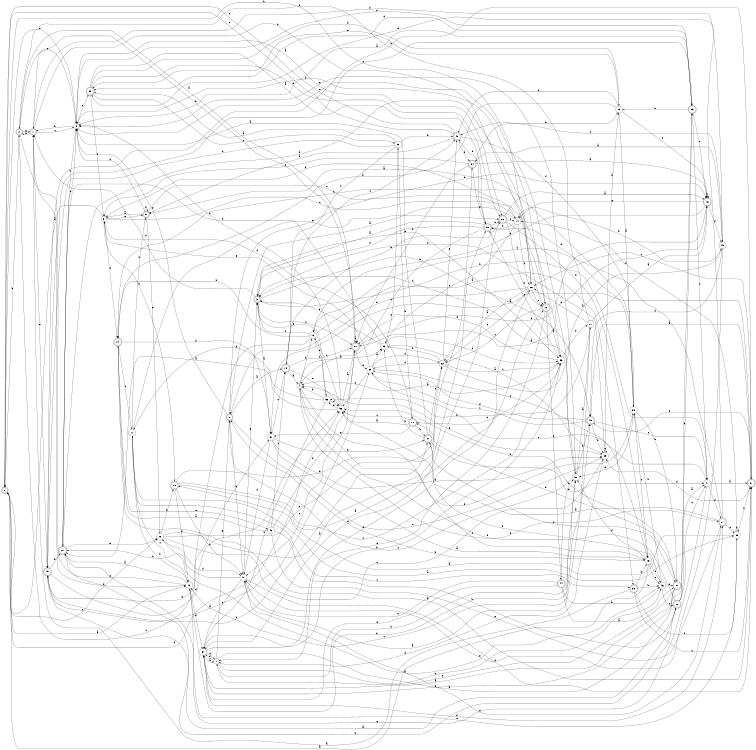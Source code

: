 digraph n48_4 {
__start0 [label="" shape="none"];

rankdir=LR;
size="8,5";

s0 [style="rounded,filled", color="black", fillcolor="white" shape="doublecircle", label="0"];
s1 [style="rounded,filled", color="black", fillcolor="white" shape="doublecircle", label="1"];
s2 [style="rounded,filled", color="black", fillcolor="white" shape="doublecircle", label="2"];
s3 [style="rounded,filled", color="black", fillcolor="white" shape="doublecircle", label="3"];
s4 [style="filled", color="black", fillcolor="white" shape="circle", label="4"];
s5 [style="rounded,filled", color="black", fillcolor="white" shape="doublecircle", label="5"];
s6 [style="filled", color="black", fillcolor="white" shape="circle", label="6"];
s7 [style="filled", color="black", fillcolor="white" shape="circle", label="7"];
s8 [style="rounded,filled", color="black", fillcolor="white" shape="doublecircle", label="8"];
s9 [style="filled", color="black", fillcolor="white" shape="circle", label="9"];
s10 [style="rounded,filled", color="black", fillcolor="white" shape="doublecircle", label="10"];
s11 [style="rounded,filled", color="black", fillcolor="white" shape="doublecircle", label="11"];
s12 [style="filled", color="black", fillcolor="white" shape="circle", label="12"];
s13 [style="filled", color="black", fillcolor="white" shape="circle", label="13"];
s14 [style="filled", color="black", fillcolor="white" shape="circle", label="14"];
s15 [style="filled", color="black", fillcolor="white" shape="circle", label="15"];
s16 [style="rounded,filled", color="black", fillcolor="white" shape="doublecircle", label="16"];
s17 [style="filled", color="black", fillcolor="white" shape="circle", label="17"];
s18 [style="rounded,filled", color="black", fillcolor="white" shape="doublecircle", label="18"];
s19 [style="rounded,filled", color="black", fillcolor="white" shape="doublecircle", label="19"];
s20 [style="filled", color="black", fillcolor="white" shape="circle", label="20"];
s21 [style="rounded,filled", color="black", fillcolor="white" shape="doublecircle", label="21"];
s22 [style="rounded,filled", color="black", fillcolor="white" shape="doublecircle", label="22"];
s23 [style="rounded,filled", color="black", fillcolor="white" shape="doublecircle", label="23"];
s24 [style="rounded,filled", color="black", fillcolor="white" shape="doublecircle", label="24"];
s25 [style="filled", color="black", fillcolor="white" shape="circle", label="25"];
s26 [style="filled", color="black", fillcolor="white" shape="circle", label="26"];
s27 [style="rounded,filled", color="black", fillcolor="white" shape="doublecircle", label="27"];
s28 [style="filled", color="black", fillcolor="white" shape="circle", label="28"];
s29 [style="filled", color="black", fillcolor="white" shape="circle", label="29"];
s30 [style="filled", color="black", fillcolor="white" shape="circle", label="30"];
s31 [style="rounded,filled", color="black", fillcolor="white" shape="doublecircle", label="31"];
s32 [style="filled", color="black", fillcolor="white" shape="circle", label="32"];
s33 [style="filled", color="black", fillcolor="white" shape="circle", label="33"];
s34 [style="filled", color="black", fillcolor="white" shape="circle", label="34"];
s35 [style="filled", color="black", fillcolor="white" shape="circle", label="35"];
s36 [style="rounded,filled", color="black", fillcolor="white" shape="doublecircle", label="36"];
s37 [style="rounded,filled", color="black", fillcolor="white" shape="doublecircle", label="37"];
s38 [style="rounded,filled", color="black", fillcolor="white" shape="doublecircle", label="38"];
s39 [style="rounded,filled", color="black", fillcolor="white" shape="doublecircle", label="39"];
s40 [style="rounded,filled", color="black", fillcolor="white" shape="doublecircle", label="40"];
s41 [style="filled", color="black", fillcolor="white" shape="circle", label="41"];
s42 [style="filled", color="black", fillcolor="white" shape="circle", label="42"];
s43 [style="filled", color="black", fillcolor="white" shape="circle", label="43"];
s44 [style="rounded,filled", color="black", fillcolor="white" shape="doublecircle", label="44"];
s45 [style="rounded,filled", color="black", fillcolor="white" shape="doublecircle", label="45"];
s46 [style="filled", color="black", fillcolor="white" shape="circle", label="46"];
s47 [style="filled", color="black", fillcolor="white" shape="circle", label="47"];
s48 [style="rounded,filled", color="black", fillcolor="white" shape="doublecircle", label="48"];
s49 [style="filled", color="black", fillcolor="white" shape="circle", label="49"];
s50 [style="rounded,filled", color="black", fillcolor="white" shape="doublecircle", label="50"];
s51 [style="filled", color="black", fillcolor="white" shape="circle", label="51"];
s52 [style="filled", color="black", fillcolor="white" shape="circle", label="52"];
s53 [style="filled", color="black", fillcolor="white" shape="circle", label="53"];
s54 [style="rounded,filled", color="black", fillcolor="white" shape="doublecircle", label="54"];
s55 [style="filled", color="black", fillcolor="white" shape="circle", label="55"];
s56 [style="filled", color="black", fillcolor="white" shape="circle", label="56"];
s57 [style="rounded,filled", color="black", fillcolor="white" shape="doublecircle", label="57"];
s58 [style="filled", color="black", fillcolor="white" shape="circle", label="58"];
s59 [style="rounded,filled", color="black", fillcolor="white" shape="doublecircle", label="59"];
s0 -> s12 [label="a"];
s0 -> s2 [label="b"];
s0 -> s28 [label="c"];
s0 -> s56 [label="d"];
s0 -> s9 [label="e"];
s1 -> s2 [label="a"];
s1 -> s26 [label="b"];
s1 -> s9 [label="c"];
s1 -> s43 [label="d"];
s1 -> s45 [label="e"];
s2 -> s50 [label="a"];
s2 -> s1 [label="b"];
s2 -> s51 [label="c"];
s2 -> s12 [label="d"];
s2 -> s9 [label="e"];
s3 -> s51 [label="a"];
s3 -> s40 [label="b"];
s3 -> s50 [label="c"];
s3 -> s1 [label="d"];
s3 -> s33 [label="e"];
s4 -> s53 [label="a"];
s4 -> s35 [label="b"];
s4 -> s49 [label="c"];
s4 -> s13 [label="d"];
s4 -> s27 [label="e"];
s5 -> s6 [label="a"];
s5 -> s5 [label="b"];
s5 -> s14 [label="c"];
s5 -> s9 [label="d"];
s5 -> s28 [label="e"];
s6 -> s0 [label="a"];
s6 -> s10 [label="b"];
s6 -> s18 [label="c"];
s6 -> s24 [label="d"];
s6 -> s5 [label="e"];
s7 -> s23 [label="a"];
s7 -> s30 [label="b"];
s7 -> s46 [label="c"];
s7 -> s34 [label="d"];
s7 -> s8 [label="e"];
s8 -> s19 [label="a"];
s8 -> s47 [label="b"];
s8 -> s25 [label="c"];
s8 -> s16 [label="d"];
s8 -> s9 [label="e"];
s9 -> s36 [label="a"];
s9 -> s1 [label="b"];
s9 -> s38 [label="c"];
s9 -> s23 [label="d"];
s9 -> s30 [label="e"];
s10 -> s18 [label="a"];
s10 -> s47 [label="b"];
s10 -> s33 [label="c"];
s10 -> s12 [label="d"];
s10 -> s54 [label="e"];
s11 -> s56 [label="a"];
s11 -> s37 [label="b"];
s11 -> s56 [label="c"];
s11 -> s6 [label="d"];
s11 -> s51 [label="e"];
s12 -> s21 [label="a"];
s12 -> s30 [label="b"];
s12 -> s17 [label="c"];
s12 -> s34 [label="d"];
s12 -> s1 [label="e"];
s13 -> s39 [label="a"];
s13 -> s24 [label="b"];
s13 -> s3 [label="c"];
s13 -> s55 [label="d"];
s13 -> s45 [label="e"];
s14 -> s8 [label="a"];
s14 -> s6 [label="b"];
s14 -> s26 [label="c"];
s14 -> s59 [label="d"];
s14 -> s53 [label="e"];
s15 -> s35 [label="a"];
s15 -> s24 [label="b"];
s15 -> s16 [label="c"];
s15 -> s48 [label="d"];
s15 -> s38 [label="e"];
s16 -> s50 [label="a"];
s16 -> s16 [label="b"];
s16 -> s13 [label="c"];
s16 -> s43 [label="d"];
s16 -> s14 [label="e"];
s17 -> s58 [label="a"];
s17 -> s12 [label="b"];
s17 -> s39 [label="c"];
s17 -> s5 [label="d"];
s17 -> s36 [label="e"];
s18 -> s33 [label="a"];
s18 -> s44 [label="b"];
s18 -> s32 [label="c"];
s18 -> s9 [label="d"];
s18 -> s7 [label="e"];
s19 -> s4 [label="a"];
s19 -> s36 [label="b"];
s19 -> s48 [label="c"];
s19 -> s50 [label="d"];
s19 -> s56 [label="e"];
s20 -> s16 [label="a"];
s20 -> s55 [label="b"];
s20 -> s12 [label="c"];
s20 -> s26 [label="d"];
s20 -> s2 [label="e"];
s21 -> s22 [label="a"];
s21 -> s9 [label="b"];
s21 -> s9 [label="c"];
s21 -> s18 [label="d"];
s21 -> s28 [label="e"];
s22 -> s41 [label="a"];
s22 -> s45 [label="b"];
s22 -> s41 [label="c"];
s22 -> s23 [label="d"];
s22 -> s4 [label="e"];
s23 -> s9 [label="a"];
s23 -> s15 [label="b"];
s23 -> s41 [label="c"];
s23 -> s38 [label="d"];
s23 -> s16 [label="e"];
s24 -> s31 [label="a"];
s24 -> s33 [label="b"];
s24 -> s17 [label="c"];
s24 -> s51 [label="d"];
s24 -> s42 [label="e"];
s25 -> s15 [label="a"];
s25 -> s3 [label="b"];
s25 -> s25 [label="c"];
s25 -> s7 [label="d"];
s25 -> s4 [label="e"];
s26 -> s32 [label="a"];
s26 -> s0 [label="b"];
s26 -> s18 [label="c"];
s26 -> s8 [label="d"];
s26 -> s32 [label="e"];
s27 -> s37 [label="a"];
s27 -> s13 [label="b"];
s27 -> s58 [label="c"];
s27 -> s47 [label="d"];
s27 -> s38 [label="e"];
s28 -> s59 [label="a"];
s28 -> s32 [label="b"];
s28 -> s25 [label="c"];
s28 -> s47 [label="d"];
s28 -> s10 [label="e"];
s29 -> s53 [label="a"];
s29 -> s56 [label="b"];
s29 -> s49 [label="c"];
s29 -> s32 [label="d"];
s29 -> s6 [label="e"];
s30 -> s20 [label="a"];
s30 -> s40 [label="b"];
s30 -> s8 [label="c"];
s30 -> s3 [label="d"];
s30 -> s9 [label="e"];
s31 -> s51 [label="a"];
s31 -> s45 [label="b"];
s31 -> s26 [label="c"];
s31 -> s25 [label="d"];
s31 -> s40 [label="e"];
s32 -> s43 [label="a"];
s32 -> s53 [label="b"];
s32 -> s33 [label="c"];
s32 -> s29 [label="d"];
s32 -> s48 [label="e"];
s33 -> s4 [label="a"];
s33 -> s11 [label="b"];
s33 -> s59 [label="c"];
s33 -> s20 [label="d"];
s33 -> s50 [label="e"];
s34 -> s7 [label="a"];
s34 -> s33 [label="b"];
s34 -> s7 [label="c"];
s34 -> s27 [label="d"];
s34 -> s26 [label="e"];
s35 -> s5 [label="a"];
s35 -> s57 [label="b"];
s35 -> s49 [label="c"];
s35 -> s59 [label="d"];
s35 -> s30 [label="e"];
s36 -> s16 [label="a"];
s36 -> s18 [label="b"];
s36 -> s14 [label="c"];
s36 -> s34 [label="d"];
s36 -> s49 [label="e"];
s37 -> s9 [label="a"];
s37 -> s53 [label="b"];
s37 -> s32 [label="c"];
s37 -> s57 [label="d"];
s37 -> s41 [label="e"];
s38 -> s59 [label="a"];
s38 -> s15 [label="b"];
s38 -> s6 [label="c"];
s38 -> s36 [label="d"];
s38 -> s52 [label="e"];
s39 -> s1 [label="a"];
s39 -> s46 [label="b"];
s39 -> s31 [label="c"];
s39 -> s49 [label="d"];
s39 -> s58 [label="e"];
s40 -> s31 [label="a"];
s40 -> s25 [label="b"];
s40 -> s29 [label="c"];
s40 -> s29 [label="d"];
s40 -> s41 [label="e"];
s41 -> s31 [label="a"];
s41 -> s3 [label="b"];
s41 -> s29 [label="c"];
s41 -> s27 [label="d"];
s41 -> s21 [label="e"];
s42 -> s24 [label="a"];
s42 -> s22 [label="b"];
s42 -> s19 [label="c"];
s42 -> s50 [label="d"];
s42 -> s27 [label="e"];
s43 -> s54 [label="a"];
s43 -> s14 [label="b"];
s43 -> s48 [label="c"];
s43 -> s40 [label="d"];
s43 -> s47 [label="e"];
s44 -> s57 [label="a"];
s44 -> s46 [label="b"];
s44 -> s47 [label="c"];
s44 -> s30 [label="d"];
s44 -> s34 [label="e"];
s45 -> s29 [label="a"];
s45 -> s37 [label="b"];
s45 -> s23 [label="c"];
s45 -> s56 [label="d"];
s45 -> s21 [label="e"];
s46 -> s28 [label="a"];
s46 -> s35 [label="b"];
s46 -> s22 [label="c"];
s46 -> s57 [label="d"];
s46 -> s56 [label="e"];
s47 -> s40 [label="a"];
s47 -> s21 [label="b"];
s47 -> s34 [label="c"];
s47 -> s31 [label="d"];
s47 -> s3 [label="e"];
s48 -> s5 [label="a"];
s48 -> s54 [label="b"];
s48 -> s0 [label="c"];
s48 -> s35 [label="d"];
s48 -> s0 [label="e"];
s49 -> s0 [label="a"];
s49 -> s8 [label="b"];
s49 -> s46 [label="c"];
s49 -> s30 [label="d"];
s49 -> s46 [label="e"];
s50 -> s50 [label="a"];
s50 -> s1 [label="b"];
s50 -> s47 [label="c"];
s50 -> s16 [label="d"];
s50 -> s29 [label="e"];
s51 -> s49 [label="a"];
s51 -> s25 [label="b"];
s51 -> s19 [label="c"];
s51 -> s47 [label="d"];
s51 -> s37 [label="e"];
s52 -> s38 [label="a"];
s52 -> s11 [label="b"];
s52 -> s19 [label="c"];
s52 -> s45 [label="d"];
s52 -> s48 [label="e"];
s53 -> s25 [label="a"];
s53 -> s3 [label="b"];
s53 -> s33 [label="c"];
s53 -> s21 [label="d"];
s53 -> s52 [label="e"];
s54 -> s16 [label="a"];
s54 -> s15 [label="b"];
s54 -> s6 [label="c"];
s54 -> s50 [label="d"];
s54 -> s59 [label="e"];
s55 -> s21 [label="a"];
s55 -> s4 [label="b"];
s55 -> s34 [label="c"];
s55 -> s56 [label="d"];
s55 -> s3 [label="e"];
s56 -> s50 [label="a"];
s56 -> s9 [label="b"];
s56 -> s13 [label="c"];
s56 -> s17 [label="d"];
s56 -> s55 [label="e"];
s57 -> s34 [label="a"];
s57 -> s56 [label="b"];
s57 -> s7 [label="c"];
s57 -> s34 [label="d"];
s57 -> s11 [label="e"];
s58 -> s10 [label="a"];
s58 -> s58 [label="b"];
s58 -> s31 [label="c"];
s58 -> s14 [label="d"];
s58 -> s12 [label="e"];
s59 -> s3 [label="a"];
s59 -> s36 [label="b"];
s59 -> s4 [label="c"];
s59 -> s3 [label="d"];
s59 -> s48 [label="e"];

}